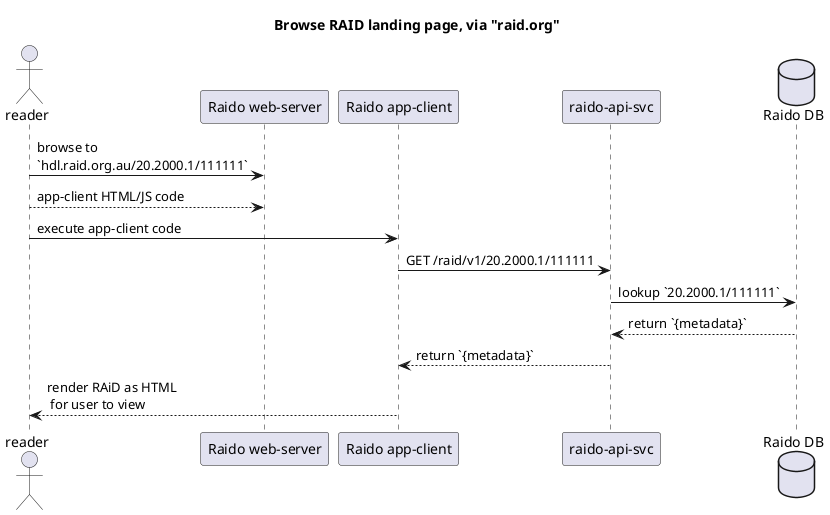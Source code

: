 @startuml
title Browse RAID landing page, via "raid.org"

actor "reader" as reader

participant "Raido web-server" as raidoWeb
participant "Raido app-client" as appClient

participant "raido-api-svc" as raidoApi
database "Raido DB" as raidoDb


reader -> raidoWeb: browse to \n`hdl.raid.org.au/20.2000.1/111111`
raidoWeb <-- reader: app-client HTML/JS code
reader -> appClient: execute app-client code  
appClient -> raidoApi: GET /raid/v1/20.2000.1/111111
raidoApi -> raidoDb: lookup `20.2000.1/111111`
raidoDb --> raidoApi: return `{metadata}`
raidoApi --> appClient: return `{metadata}`
appClient --> reader: render RAiD as HTML\n for user to view  
@enduml



participant "Local Handle Service" as lhs
database "Local Handle Service DB" as lhsDb

participant "Global Handle Infra" as ghs
